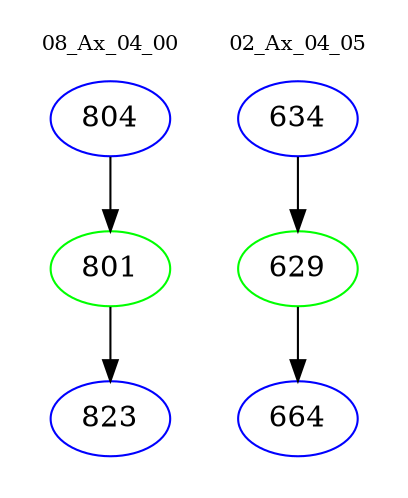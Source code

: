 digraph{
subgraph cluster_0 {
color = white
label = "08_Ax_04_00";
fontsize=10;
T0_804 [label="804", color="blue"]
T0_804 -> T0_801 [color="black"]
T0_801 [label="801", color="green"]
T0_801 -> T0_823 [color="black"]
T0_823 [label="823", color="blue"]
}
subgraph cluster_1 {
color = white
label = "02_Ax_04_05";
fontsize=10;
T1_634 [label="634", color="blue"]
T1_634 -> T1_629 [color="black"]
T1_629 [label="629", color="green"]
T1_629 -> T1_664 [color="black"]
T1_664 [label="664", color="blue"]
}
}
